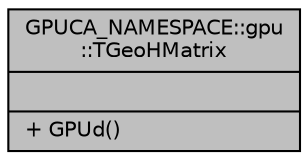 digraph "GPUCA_NAMESPACE::gpu::TGeoHMatrix"
{
 // INTERACTIVE_SVG=YES
  bgcolor="transparent";
  edge [fontname="Helvetica",fontsize="10",labelfontname="Helvetica",labelfontsize="10"];
  node [fontname="Helvetica",fontsize="10",shape=record];
  Node1 [label="{GPUCA_NAMESPACE::gpu\l::TGeoHMatrix\n||+ GPUd()\l}",height=0.2,width=0.4,color="black", fillcolor="grey75", style="filled", fontcolor="black"];
}
